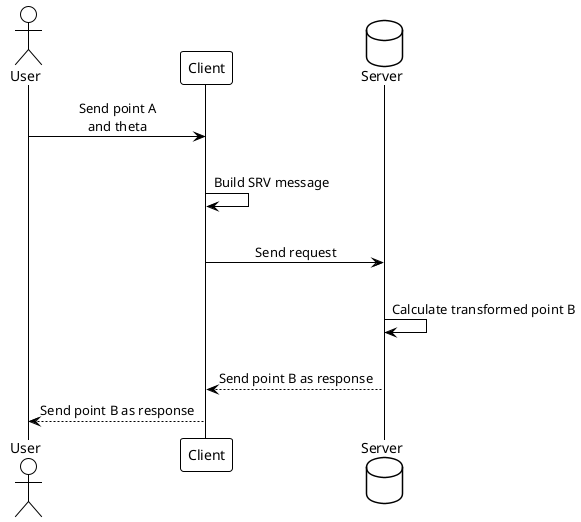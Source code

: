 @startuml
!theme plain

skinparam sequenceMessageAlign center

actor User as User
participant Client as Client
database Server as Server

User -> Client : Send point A\nand theta

|||
Client -> Client : Build SRV message
|||

Client -> Server : Send request

|||
Server -> Server : Calculate transformed point B
|||

Client <-- Server : Send point B as response
User <-- Client : Send point B as response


@enduml